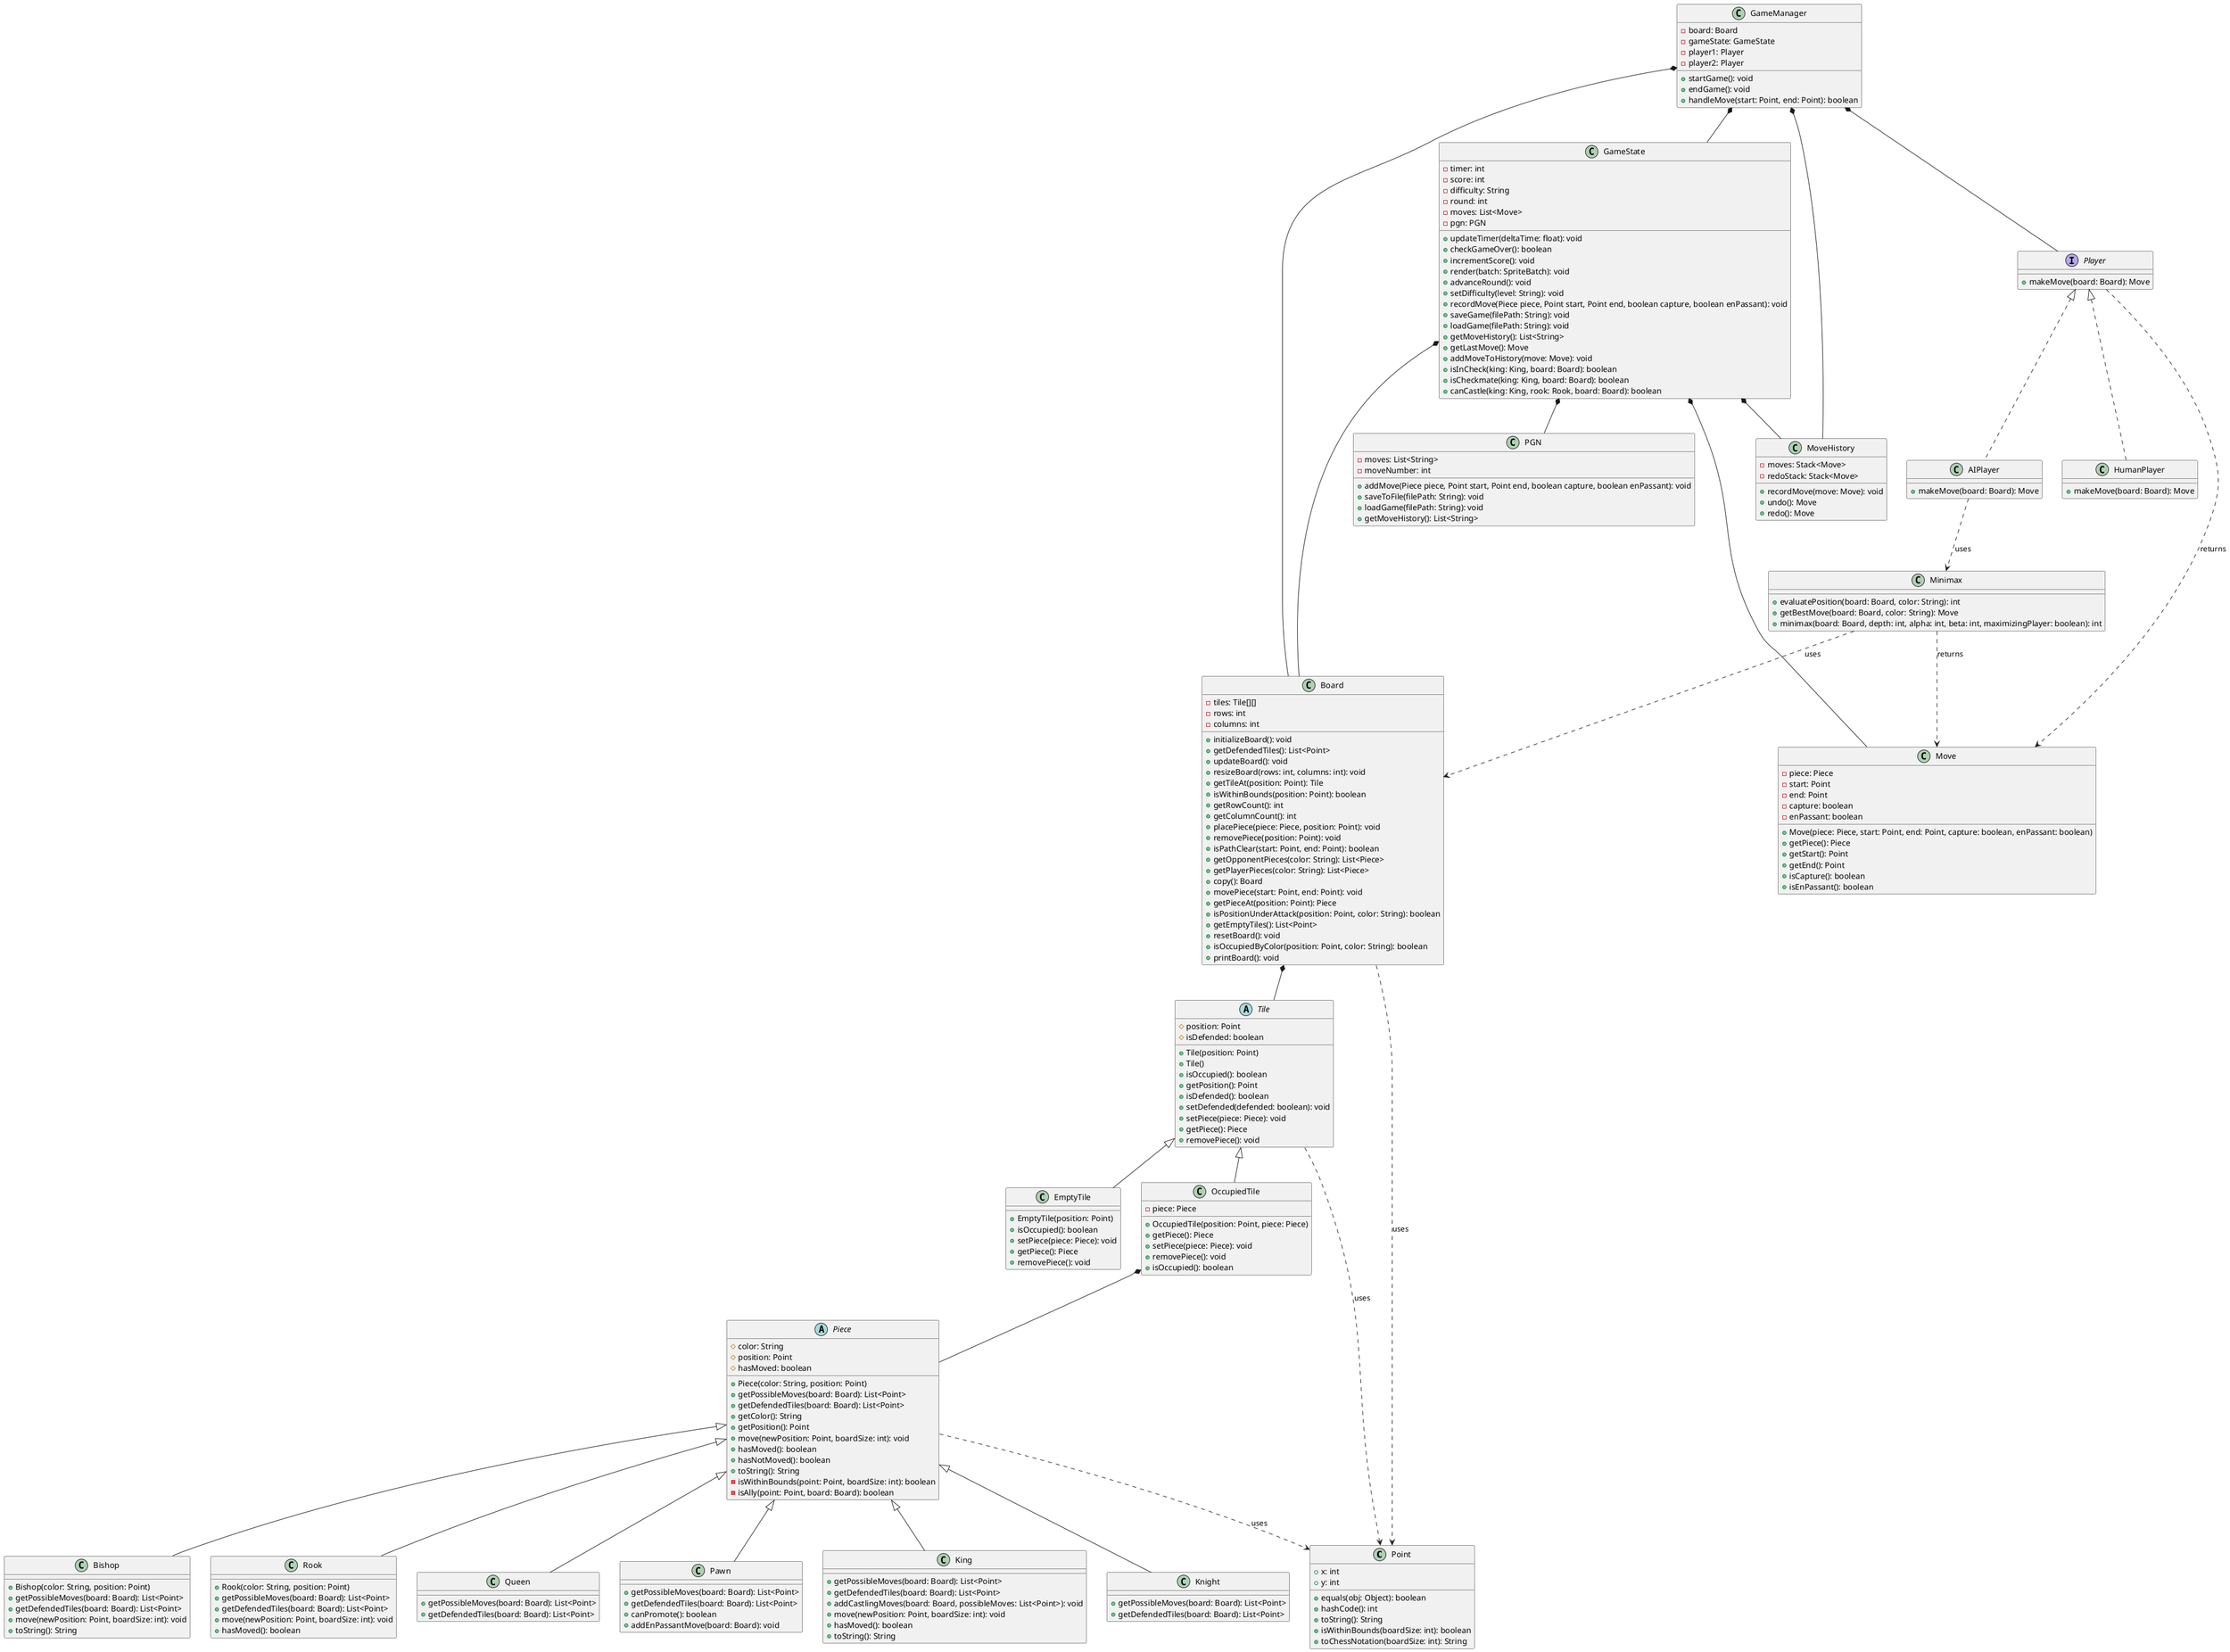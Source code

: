 @startuml

class Point {
    +x: int
    +y: int
    +equals(obj: Object): boolean
    +hashCode(): int
    +toString(): String
    +isWithinBounds(boardSize: int): boolean
    +toChessNotation(boardSize: int): String
}

abstract class Tile {
    #position: Point
    #isDefended: boolean
    +Tile(position: Point)
    +Tile()
    +isOccupied(): boolean
    +getPosition(): Point
    +isDefended(): boolean
    +setDefended(defended: boolean): void
    +setPiece(piece: Piece): void
    +getPiece(): Piece
    +removePiece(): void
}

class EmptyTile extends Tile {
    +EmptyTile(position: Point)
    +isOccupied(): boolean
    +setPiece(piece: Piece): void
    +getPiece(): Piece
    +removePiece(): void
}

class OccupiedTile extends Tile {
    -piece: Piece
    +OccupiedTile(position: Point, piece: Piece)
    +getPiece(): Piece
    +setPiece(piece: Piece): void
    +removePiece(): void
    +isOccupied(): boolean
}

abstract class Piece {
    #color: String
    #position: Point
    #hasMoved: boolean
    +Piece(color: String, position: Point)
    +getPossibleMoves(board: Board): List<Point>
    +getDefendedTiles(board: Board): List<Point>
    +getColor(): String
    +getPosition(): Point
    +move(newPosition: Point, boardSize: int): void
    +hasMoved(): boolean
    +hasNotMoved(): boolean
    +toString(): String
    -isWithinBounds(point: Point, boardSize: int): boolean
    -isAlly(point: Point, board: Board): boolean
}

class King extends Piece {
    +getPossibleMoves(board: Board): List<Point>
    +getDefendedTiles(board: Board): List<Point>
    +addCastlingMoves(board: Board, possibleMoves: List<Point>): void
    +move(newPosition: Point, boardSize: int): void
    +hasMoved(): boolean
    +toString(): String
}

class Knight extends Piece {
    +getPossibleMoves(board: Board): List<Point>
    +getDefendedTiles(board: Board): List<Point>
}

class Bishop extends Piece {
    +Bishop(color: String, position: Point)
    +getPossibleMoves(board: Board): List<Point>
    +getDefendedTiles(board: Board): List<Point>
    +move(newPosition: Point, boardSize: int): void
    +toString(): String
}

class Rook extends Piece {
    +Rook(color: String, position: Point)
    +getPossibleMoves(board: Board): List<Point>
    +getDefendedTiles(board: Board): List<Point>
    +move(newPosition: Point, boardSize: int): void
    +hasMoved(): boolean
}

class Queen extends Piece {
    +getPossibleMoves(board: Board): List<Point>
    +getDefendedTiles(board: Board): List<Point>
}

class Pawn extends Piece {
    +getPossibleMoves(board: Board): List<Point>
    +getDefendedTiles(board: Board): List<Point>
    +canPromote(): boolean
    +addEnPassantMove(board: Board): void
}

class Board {
    -tiles: Tile[][]
    -rows: int
    -columns: int
    +initializeBoard(): void
    +getDefendedTiles(): List<Point>
    +updateBoard(): void
    +resizeBoard(rows: int, columns: int): void
    +getTileAt(position: Point): Tile
    +isWithinBounds(position: Point): boolean
    +getRowCount(): int
    +getColumnCount(): int
    +placePiece(piece: Piece, position: Point): void
    +removePiece(position: Point): void
    +isPathClear(start: Point, end: Point): boolean
    +getOpponentPieces(color: String): List<Piece>
    +getPlayerPieces(color: String): List<Piece>
    +copy(): Board
    +movePiece(start: Point, end: Point): void
    +getPieceAt(position: Point): Piece
    +isPositionUnderAttack(position: Point, color: String): boolean
    +getEmptyTiles(): List<Point>
    +resetBoard(): void
    +isOccupiedByColor(position: Point, color: String): boolean
    +printBoard(): void
}

class GameState {
    -timer: int
    -score: int
    -difficulty: String
    -round: int
    -moves: List<Move>
    -pgn: PGN
    +updateTimer(deltaTime: float): void
    +checkGameOver(): boolean
    +incrementScore(): void
    +render(batch: SpriteBatch): void
    +advanceRound(): void
    +setDifficulty(level: String): void
    +recordMove(Piece piece, Point start, Point end, boolean capture, boolean enPassant): void
    +saveGame(filePath: String): void
    +loadGame(filePath: String): void
    +getMoveHistory(): List<String>
    +getLastMove(): Move
    +addMoveToHistory(move: Move): void
    +isInCheck(king: King, board: Board): boolean
    +isCheckmate(king: King, board: Board): boolean
    +canCastle(king: King, rook: Rook, board: Board): boolean
}

class PGN {
    -moves: List<String>
    -moveNumber: int
    +addMove(Piece piece, Point start, Point end, boolean capture, boolean enPassant): void
    +saveToFile(filePath: String): void
    +loadGame(filePath: String): void
    +getMoveHistory(): List<String>
}

class Minimax {
    +evaluatePosition(board: Board, color: String): int
    +getBestMove(board: Board, color: String): Move
    +minimax(board: Board, depth: int, alpha: int, beta: int, maximizingPlayer: boolean): int
}

class Move {
    -piece: Piece
    -start: Point
    -end: Point
    -capture: boolean
    -enPassant: boolean
    +Move(piece: Piece, start: Point, end: Point, capture: boolean, enPassant: boolean)
    +getPiece(): Piece
    +getStart(): Point
    +getEnd(): Point
    +isCapture(): boolean
    +isEnPassant(): boolean
}

interface Player {
    +makeMove(board: Board): Move
}

class HumanPlayer implements Player {
    +makeMove(board: Board): Move
}

class AIPlayer implements Player {
    +makeMove(board: Board): Move
}

class MoveHistory {
    -moves: Stack<Move>
    -redoStack: Stack<Move>
    +recordMove(move: Move): void
    +undo(): Move
    +redo(): Move
}

class GameManager {
    -board: Board
    -gameState: GameState
    -player1: Player
    -player2: Player
    +startGame(): void
    +endGame(): void
    +handleMove(start: Point, end: Point): boolean
}

GameManager *-- Board
GameManager *-- GameState
GameManager *-- Player
GameManager *-- MoveHistory
Player ..> Move : returns

OccupiedTile *-- Piece
Board *-- Tile
GameState *-- Board
GameState *-- PGN
GameState *-- Move
GameState *-- MoveHistory
Minimax ..> Board : uses
Minimax ..> Move : returns

Tile ..> Point : uses
Piece ..> Point : uses
Board ..> Point : uses
AIPlayer ..> Minimax : uses

@enduml
